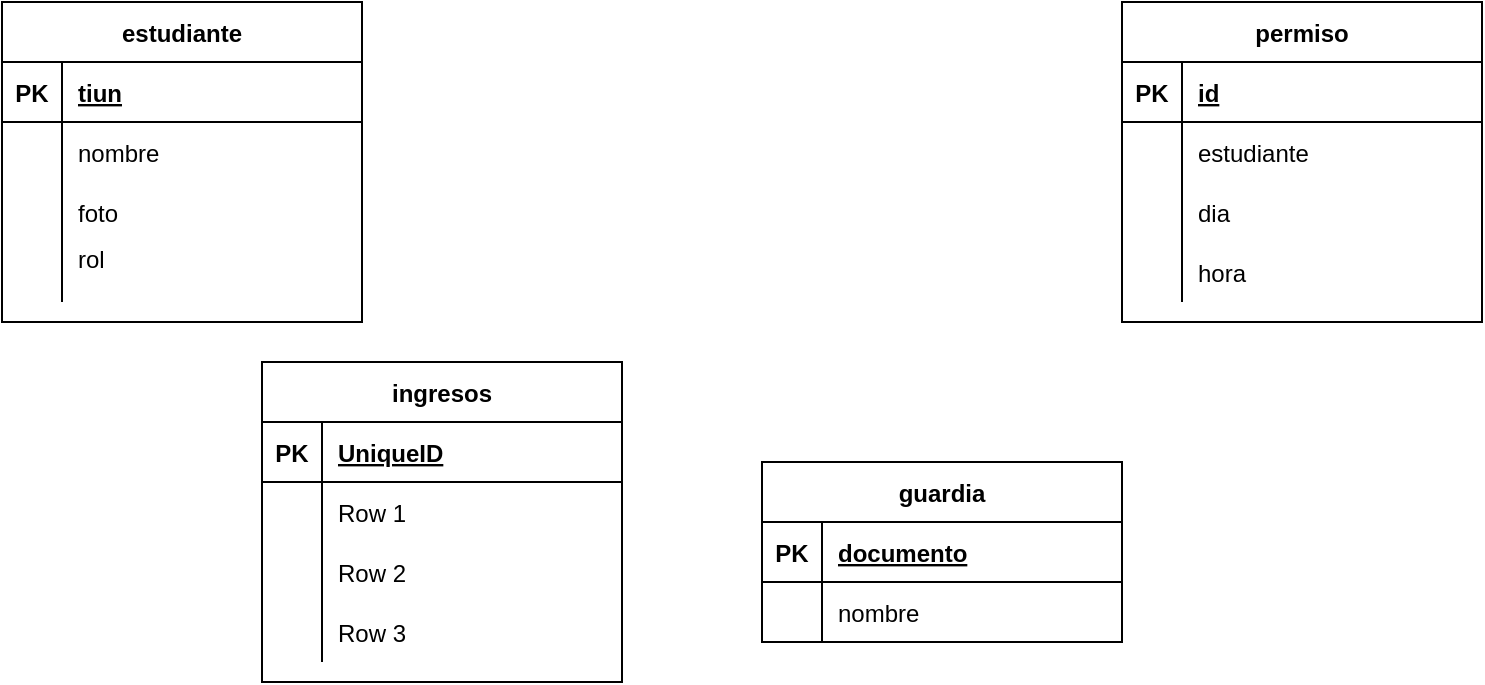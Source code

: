 <mxfile version="14.5.8" type="github"><diagram id="SiJpdtDHApAJUKxugdIs" name="Page-1"><mxGraphModel dx="868" dy="492" grid="1" gridSize="10" guides="1" tooltips="1" connect="1" arrows="1" fold="1" page="1" pageScale="1" pageWidth="827" pageHeight="1169" math="0" shadow="0"><root><mxCell id="0"/><mxCell id="1" parent="0"/><mxCell id="_2vlHzTwVmG5RFIL9R52-1" value="estudiante" style="shape=table;startSize=30;container=1;collapsible=1;childLayout=tableLayout;fixedRows=1;rowLines=0;fontStyle=1;align=center;resizeLast=1;" parent="1" vertex="1"><mxGeometry x="10" y="20" width="180" height="160" as="geometry"/></mxCell><mxCell id="_2vlHzTwVmG5RFIL9R52-2" value="" style="shape=partialRectangle;collapsible=0;dropTarget=0;pointerEvents=0;fillColor=none;top=0;left=0;bottom=1;right=0;points=[[0,0.5],[1,0.5]];portConstraint=eastwest;" parent="_2vlHzTwVmG5RFIL9R52-1" vertex="1"><mxGeometry y="30" width="180" height="30" as="geometry"/></mxCell><mxCell id="_2vlHzTwVmG5RFIL9R52-3" value="PK" style="shape=partialRectangle;connectable=0;fillColor=none;top=0;left=0;bottom=0;right=0;fontStyle=1;overflow=hidden;" parent="_2vlHzTwVmG5RFIL9R52-2" vertex="1"><mxGeometry width="30" height="30" as="geometry"/></mxCell><mxCell id="_2vlHzTwVmG5RFIL9R52-4" value="tiun" style="shape=partialRectangle;connectable=0;fillColor=none;top=0;left=0;bottom=0;right=0;align=left;spacingLeft=6;fontStyle=5;overflow=hidden;" parent="_2vlHzTwVmG5RFIL9R52-2" vertex="1"><mxGeometry x="30" width="150" height="30" as="geometry"/></mxCell><mxCell id="_2vlHzTwVmG5RFIL9R52-5" value="" style="shape=partialRectangle;collapsible=0;dropTarget=0;pointerEvents=0;fillColor=none;top=0;left=0;bottom=0;right=0;points=[[0,0.5],[1,0.5]];portConstraint=eastwest;" parent="_2vlHzTwVmG5RFIL9R52-1" vertex="1"><mxGeometry y="60" width="180" height="30" as="geometry"/></mxCell><mxCell id="_2vlHzTwVmG5RFIL9R52-6" value="" style="shape=partialRectangle;connectable=0;fillColor=none;top=0;left=0;bottom=0;right=0;editable=1;overflow=hidden;" parent="_2vlHzTwVmG5RFIL9R52-5" vertex="1"><mxGeometry width="30" height="30" as="geometry"/></mxCell><mxCell id="_2vlHzTwVmG5RFIL9R52-7" value="nombre" style="shape=partialRectangle;connectable=0;fillColor=none;top=0;left=0;bottom=0;right=0;align=left;spacingLeft=6;overflow=hidden;" parent="_2vlHzTwVmG5RFIL9R52-5" vertex="1"><mxGeometry x="30" width="150" height="30" as="geometry"/></mxCell><mxCell id="_2vlHzTwVmG5RFIL9R52-8" value="" style="shape=partialRectangle;collapsible=0;dropTarget=0;pointerEvents=0;fillColor=none;top=0;left=0;bottom=0;right=0;points=[[0,0.5],[1,0.5]];portConstraint=eastwest;" parent="_2vlHzTwVmG5RFIL9R52-1" vertex="1"><mxGeometry y="90" width="180" height="30" as="geometry"/></mxCell><mxCell id="_2vlHzTwVmG5RFIL9R52-9" value="" style="shape=partialRectangle;connectable=0;fillColor=none;top=0;left=0;bottom=0;right=0;editable=1;overflow=hidden;" parent="_2vlHzTwVmG5RFIL9R52-8" vertex="1"><mxGeometry width="30" height="30" as="geometry"/></mxCell><mxCell id="_2vlHzTwVmG5RFIL9R52-10" value="foto" style="shape=partialRectangle;connectable=0;fillColor=none;top=0;left=0;bottom=0;right=0;align=left;spacingLeft=6;overflow=hidden;" parent="_2vlHzTwVmG5RFIL9R52-8" vertex="1"><mxGeometry x="30" width="150" height="30" as="geometry"/></mxCell><mxCell id="_2vlHzTwVmG5RFIL9R52-11" value="" style="shape=partialRectangle;collapsible=0;dropTarget=0;pointerEvents=0;fillColor=none;top=0;left=0;bottom=0;right=0;points=[[0,0.5],[1,0.5]];portConstraint=eastwest;" parent="_2vlHzTwVmG5RFIL9R52-1" vertex="1"><mxGeometry y="120" width="180" height="30" as="geometry"/></mxCell><mxCell id="_2vlHzTwVmG5RFIL9R52-12" value="" style="shape=partialRectangle;connectable=0;fillColor=none;top=0;left=0;bottom=0;right=0;editable=1;overflow=hidden;" parent="_2vlHzTwVmG5RFIL9R52-11" vertex="1"><mxGeometry width="30" height="30" as="geometry"/></mxCell><mxCell id="_2vlHzTwVmG5RFIL9R52-13" value="rol&#10;" style="shape=partialRectangle;connectable=0;fillColor=none;top=0;left=0;bottom=0;right=0;align=left;spacingLeft=6;overflow=hidden;" parent="_2vlHzTwVmG5RFIL9R52-11" vertex="1"><mxGeometry x="30" width="150" height="30" as="geometry"/></mxCell><mxCell id="_2vlHzTwVmG5RFIL9R52-14" value="guardia" style="shape=table;startSize=30;container=1;collapsible=1;childLayout=tableLayout;fixedRows=1;rowLines=0;fontStyle=1;align=center;resizeLast=1;" parent="1" vertex="1"><mxGeometry x="390" y="250" width="180" height="90" as="geometry"/></mxCell><mxCell id="_2vlHzTwVmG5RFIL9R52-15" value="" style="shape=partialRectangle;collapsible=0;dropTarget=0;pointerEvents=0;fillColor=none;top=0;left=0;bottom=1;right=0;points=[[0,0.5],[1,0.5]];portConstraint=eastwest;" parent="_2vlHzTwVmG5RFIL9R52-14" vertex="1"><mxGeometry y="30" width="180" height="30" as="geometry"/></mxCell><mxCell id="_2vlHzTwVmG5RFIL9R52-16" value="PK" style="shape=partialRectangle;connectable=0;fillColor=none;top=0;left=0;bottom=0;right=0;fontStyle=1;overflow=hidden;" parent="_2vlHzTwVmG5RFIL9R52-15" vertex="1"><mxGeometry width="30" height="30" as="geometry"/></mxCell><mxCell id="_2vlHzTwVmG5RFIL9R52-17" value="documento" style="shape=partialRectangle;connectable=0;fillColor=none;top=0;left=0;bottom=0;right=0;align=left;spacingLeft=6;fontStyle=5;overflow=hidden;" parent="_2vlHzTwVmG5RFIL9R52-15" vertex="1"><mxGeometry x="30" width="150" height="30" as="geometry"/></mxCell><mxCell id="_2vlHzTwVmG5RFIL9R52-18" value="" style="shape=partialRectangle;collapsible=0;dropTarget=0;pointerEvents=0;fillColor=none;top=0;left=0;bottom=0;right=0;points=[[0,0.5],[1,0.5]];portConstraint=eastwest;" parent="_2vlHzTwVmG5RFIL9R52-14" vertex="1"><mxGeometry y="60" width="180" height="30" as="geometry"/></mxCell><mxCell id="_2vlHzTwVmG5RFIL9R52-19" value="" style="shape=partialRectangle;connectable=0;fillColor=none;top=0;left=0;bottom=0;right=0;editable=1;overflow=hidden;" parent="_2vlHzTwVmG5RFIL9R52-18" vertex="1"><mxGeometry width="30" height="30" as="geometry"/></mxCell><mxCell id="_2vlHzTwVmG5RFIL9R52-20" value="nombre" style="shape=partialRectangle;connectable=0;fillColor=none;top=0;left=0;bottom=0;right=0;align=left;spacingLeft=6;overflow=hidden;" parent="_2vlHzTwVmG5RFIL9R52-18" vertex="1"><mxGeometry x="30" width="150" height="30" as="geometry"/></mxCell><mxCell id="_2vlHzTwVmG5RFIL9R52-27" value="permiso" style="shape=table;startSize=30;container=1;collapsible=1;childLayout=tableLayout;fixedRows=1;rowLines=0;fontStyle=1;align=center;resizeLast=1;" parent="1" vertex="1"><mxGeometry x="570" y="20" width="180" height="160" as="geometry"/></mxCell><mxCell id="_2vlHzTwVmG5RFIL9R52-28" value="" style="shape=partialRectangle;collapsible=0;dropTarget=0;pointerEvents=0;fillColor=none;top=0;left=0;bottom=1;right=0;points=[[0,0.5],[1,0.5]];portConstraint=eastwest;" parent="_2vlHzTwVmG5RFIL9R52-27" vertex="1"><mxGeometry y="30" width="180" height="30" as="geometry"/></mxCell><mxCell id="_2vlHzTwVmG5RFIL9R52-29" value="PK" style="shape=partialRectangle;connectable=0;fillColor=none;top=0;left=0;bottom=0;right=0;fontStyle=1;overflow=hidden;" parent="_2vlHzTwVmG5RFIL9R52-28" vertex="1"><mxGeometry width="30" height="30" as="geometry"/></mxCell><mxCell id="_2vlHzTwVmG5RFIL9R52-30" value="id" style="shape=partialRectangle;connectable=0;fillColor=none;top=0;left=0;bottom=0;right=0;align=left;spacingLeft=6;fontStyle=5;overflow=hidden;" parent="_2vlHzTwVmG5RFIL9R52-28" vertex="1"><mxGeometry x="30" width="150" height="30" as="geometry"/></mxCell><mxCell id="_2vlHzTwVmG5RFIL9R52-31" value="" style="shape=partialRectangle;collapsible=0;dropTarget=0;pointerEvents=0;fillColor=none;top=0;left=0;bottom=0;right=0;points=[[0,0.5],[1,0.5]];portConstraint=eastwest;" parent="_2vlHzTwVmG5RFIL9R52-27" vertex="1"><mxGeometry y="60" width="180" height="30" as="geometry"/></mxCell><mxCell id="_2vlHzTwVmG5RFIL9R52-32" value="" style="shape=partialRectangle;connectable=0;fillColor=none;top=0;left=0;bottom=0;right=0;editable=1;overflow=hidden;" parent="_2vlHzTwVmG5RFIL9R52-31" vertex="1"><mxGeometry width="30" height="30" as="geometry"/></mxCell><mxCell id="_2vlHzTwVmG5RFIL9R52-33" value="estudiante" style="shape=partialRectangle;connectable=0;fillColor=none;top=0;left=0;bottom=0;right=0;align=left;spacingLeft=6;overflow=hidden;" parent="_2vlHzTwVmG5RFIL9R52-31" vertex="1"><mxGeometry x="30" width="150" height="30" as="geometry"/></mxCell><mxCell id="_2vlHzTwVmG5RFIL9R52-34" value="" style="shape=partialRectangle;collapsible=0;dropTarget=0;pointerEvents=0;fillColor=none;top=0;left=0;bottom=0;right=0;points=[[0,0.5],[1,0.5]];portConstraint=eastwest;" parent="_2vlHzTwVmG5RFIL9R52-27" vertex="1"><mxGeometry y="90" width="180" height="30" as="geometry"/></mxCell><mxCell id="_2vlHzTwVmG5RFIL9R52-35" value="" style="shape=partialRectangle;connectable=0;fillColor=none;top=0;left=0;bottom=0;right=0;editable=1;overflow=hidden;" parent="_2vlHzTwVmG5RFIL9R52-34" vertex="1"><mxGeometry width="30" height="30" as="geometry"/></mxCell><mxCell id="_2vlHzTwVmG5RFIL9R52-36" value="dia" style="shape=partialRectangle;connectable=0;fillColor=none;top=0;left=0;bottom=0;right=0;align=left;spacingLeft=6;overflow=hidden;" parent="_2vlHzTwVmG5RFIL9R52-34" vertex="1"><mxGeometry x="30" width="150" height="30" as="geometry"/></mxCell><mxCell id="_2vlHzTwVmG5RFIL9R52-37" value="" style="shape=partialRectangle;collapsible=0;dropTarget=0;pointerEvents=0;fillColor=none;top=0;left=0;bottom=0;right=0;points=[[0,0.5],[1,0.5]];portConstraint=eastwest;" parent="_2vlHzTwVmG5RFIL9R52-27" vertex="1"><mxGeometry y="120" width="180" height="30" as="geometry"/></mxCell><mxCell id="_2vlHzTwVmG5RFIL9R52-38" value="" style="shape=partialRectangle;connectable=0;fillColor=none;top=0;left=0;bottom=0;right=0;editable=1;overflow=hidden;" parent="_2vlHzTwVmG5RFIL9R52-37" vertex="1"><mxGeometry width="30" height="30" as="geometry"/></mxCell><mxCell id="_2vlHzTwVmG5RFIL9R52-39" value="hora" style="shape=partialRectangle;connectable=0;fillColor=none;top=0;left=0;bottom=0;right=0;align=left;spacingLeft=6;overflow=hidden;" parent="_2vlHzTwVmG5RFIL9R52-37" vertex="1"><mxGeometry x="30" width="150" height="30" as="geometry"/></mxCell><mxCell id="_2vlHzTwVmG5RFIL9R52-40" value="ingresos" style="shape=table;startSize=30;container=1;collapsible=1;childLayout=tableLayout;fixedRows=1;rowLines=0;fontStyle=1;align=center;resizeLast=1;" parent="1" vertex="1"><mxGeometry x="140" y="200" width="180" height="160" as="geometry"/></mxCell><mxCell id="_2vlHzTwVmG5RFIL9R52-41" value="" style="shape=partialRectangle;collapsible=0;dropTarget=0;pointerEvents=0;fillColor=none;top=0;left=0;bottom=1;right=0;points=[[0,0.5],[1,0.5]];portConstraint=eastwest;" parent="_2vlHzTwVmG5RFIL9R52-40" vertex="1"><mxGeometry y="30" width="180" height="30" as="geometry"/></mxCell><mxCell id="_2vlHzTwVmG5RFIL9R52-42" value="PK" style="shape=partialRectangle;connectable=0;fillColor=none;top=0;left=0;bottom=0;right=0;fontStyle=1;overflow=hidden;" parent="_2vlHzTwVmG5RFIL9R52-41" vertex="1"><mxGeometry width="30" height="30" as="geometry"/></mxCell><mxCell id="_2vlHzTwVmG5RFIL9R52-43" value="UniqueID" style="shape=partialRectangle;connectable=0;fillColor=none;top=0;left=0;bottom=0;right=0;align=left;spacingLeft=6;fontStyle=5;overflow=hidden;" parent="_2vlHzTwVmG5RFIL9R52-41" vertex="1"><mxGeometry x="30" width="150" height="30" as="geometry"/></mxCell><mxCell id="_2vlHzTwVmG5RFIL9R52-44" value="" style="shape=partialRectangle;collapsible=0;dropTarget=0;pointerEvents=0;fillColor=none;top=0;left=0;bottom=0;right=0;points=[[0,0.5],[1,0.5]];portConstraint=eastwest;" parent="_2vlHzTwVmG5RFIL9R52-40" vertex="1"><mxGeometry y="60" width="180" height="30" as="geometry"/></mxCell><mxCell id="_2vlHzTwVmG5RFIL9R52-45" value="" style="shape=partialRectangle;connectable=0;fillColor=none;top=0;left=0;bottom=0;right=0;editable=1;overflow=hidden;" parent="_2vlHzTwVmG5RFIL9R52-44" vertex="1"><mxGeometry width="30" height="30" as="geometry"/></mxCell><mxCell id="_2vlHzTwVmG5RFIL9R52-46" value="Row 1" style="shape=partialRectangle;connectable=0;fillColor=none;top=0;left=0;bottom=0;right=0;align=left;spacingLeft=6;overflow=hidden;" parent="_2vlHzTwVmG5RFIL9R52-44" vertex="1"><mxGeometry x="30" width="150" height="30" as="geometry"/></mxCell><mxCell id="_2vlHzTwVmG5RFIL9R52-47" value="" style="shape=partialRectangle;collapsible=0;dropTarget=0;pointerEvents=0;fillColor=none;top=0;left=0;bottom=0;right=0;points=[[0,0.5],[1,0.5]];portConstraint=eastwest;" parent="_2vlHzTwVmG5RFIL9R52-40" vertex="1"><mxGeometry y="90" width="180" height="30" as="geometry"/></mxCell><mxCell id="_2vlHzTwVmG5RFIL9R52-48" value="" style="shape=partialRectangle;connectable=0;fillColor=none;top=0;left=0;bottom=0;right=0;editable=1;overflow=hidden;" parent="_2vlHzTwVmG5RFIL9R52-47" vertex="1"><mxGeometry width="30" height="30" as="geometry"/></mxCell><mxCell id="_2vlHzTwVmG5RFIL9R52-49" value="Row 2" style="shape=partialRectangle;connectable=0;fillColor=none;top=0;left=0;bottom=0;right=0;align=left;spacingLeft=6;overflow=hidden;" parent="_2vlHzTwVmG5RFIL9R52-47" vertex="1"><mxGeometry x="30" width="150" height="30" as="geometry"/></mxCell><mxCell id="_2vlHzTwVmG5RFIL9R52-50" value="" style="shape=partialRectangle;collapsible=0;dropTarget=0;pointerEvents=0;fillColor=none;top=0;left=0;bottom=0;right=0;points=[[0,0.5],[1,0.5]];portConstraint=eastwest;" parent="_2vlHzTwVmG5RFIL9R52-40" vertex="1"><mxGeometry y="120" width="180" height="30" as="geometry"/></mxCell><mxCell id="_2vlHzTwVmG5RFIL9R52-51" value="" style="shape=partialRectangle;connectable=0;fillColor=none;top=0;left=0;bottom=0;right=0;editable=1;overflow=hidden;" parent="_2vlHzTwVmG5RFIL9R52-50" vertex="1"><mxGeometry width="30" height="30" as="geometry"/></mxCell><mxCell id="_2vlHzTwVmG5RFIL9R52-52" value="Row 3" style="shape=partialRectangle;connectable=0;fillColor=none;top=0;left=0;bottom=0;right=0;align=left;spacingLeft=6;overflow=hidden;" parent="_2vlHzTwVmG5RFIL9R52-50" vertex="1"><mxGeometry x="30" width="150" height="30" as="geometry"/></mxCell></root></mxGraphModel></diagram></mxfile>
